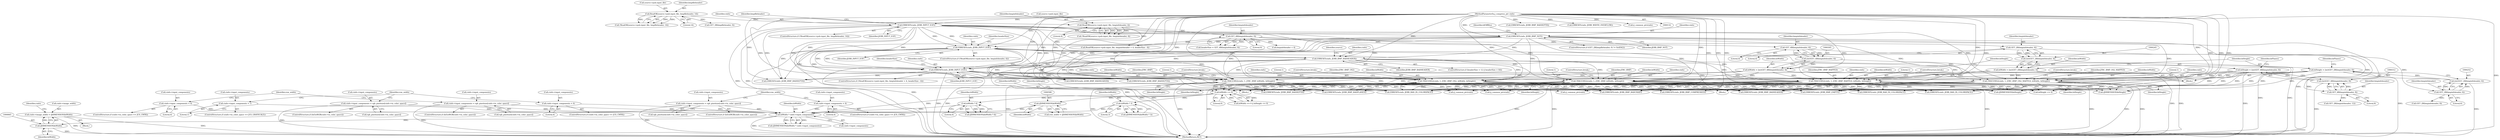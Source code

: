 digraph "0_libjpeg-turbo_43e84cff1bb2bd8293066f6ac4eb0df61ddddbc6@API" {
"1000840" [label="(Call,cinfo->image_width = (JDIMENSION)biWidth)"];
"1000844" [label="(Call,(JDIMENSION)biWidth)"];
"1000820" [label="(Call,biWidth * cinfo->input_components)"];
"1000585" [label="(Call,(JDIMENSION)biWidth)"];
"1000438" [label="(Call,biWidth <= 0)"];
"1000287" [label="(Call,TRACEMS2(cinfo, 1, JTRC_BMP_OS2, biWidth, biHeight))"];
"1000184" [label="(Call,ERREXIT(cinfo, JERR_BMP_NOT))"];
"1000175" [label="(Call,ERREXIT(cinfo, JERR_INPUT_EOF))"];
"1000133" [label="(MethodParameterIn,j_compress_ptr cinfo)"];
"1000235" [label="(Call,ERREXIT(cinfo, JERR_INPUT_EOF))"];
"1000218" [label="(Call,ERREXIT(cinfo, JERR_BMP_BADHEADER))"];
"1000202" [label="(Call,ERREXIT(cinfo, JERR_INPUT_EOF))"];
"1000242" [label="(Call,biWidth = (int)GET_2B(bmpinfoheader, 4))"];
"1000244" [label="(Call,(int)GET_2B(bmpinfoheader, 4))"];
"1000246" [label="(Call,GET_2B(bmpinfoheader, 4))"];
"1000207" [label="(Call,GET_4B(bmpinfoheader, 0))"];
"1000194" [label="(Call,ReadOK(source->pub.input_file, bmpinfoheader, 4))"];
"1000167" [label="(Call,ReadOK(source->pub.input_file, bmpfileheader, 14))"];
"1000249" [label="(Call,biHeight = (int)GET_2B(bmpinfoheader, 6))"];
"1000251" [label="(Call,(int)GET_2B(bmpinfoheader, 6))"];
"1000253" [label="(Call,GET_2B(bmpinfoheader, 6))"];
"1000371" [label="(Call,TRACEMS2(cinfo, 1, JTRC_BMP, biWidth, biHeight))"];
"1000302" [label="(Call,biWidth = (int)GET_4B(bmpinfoheader, 4))"];
"1000304" [label="(Call,(int)GET_4B(bmpinfoheader, 4))"];
"1000306" [label="(Call,GET_4B(bmpinfoheader, 4))"];
"1000309" [label="(Call,biHeight = (int)GET_4B(bmpinfoheader, 8))"];
"1000311" [label="(Call,(int)GET_4B(bmpinfoheader, 8))"];
"1000313" [label="(Call,GET_4B(bmpinfoheader, 8))"];
"1000379" [label="(Call,TRACEMS2(cinfo, 1, JTRC_BMP, biWidth, biHeight))"];
"1000363" [label="(Call,TRACEMS2(cinfo, 1, JTRC_BMP_MAPPED, biWidth, biHeight))"];
"1000279" [label="(Call,TRACEMS2(cinfo, 1, JTRC_BMP_OS2_MAPPED, biWidth, biHeight))"];
"1000685" [label="(Call,biWidth * 4)"];
"1000635" [label="(Call,biWidth * 3)"];
"1000622" [label="(Call,cinfo->input_components = 4)"];
"1000562" [label="(Call,cinfo->input_components = 1)"];
"1000546" [label="(Call,cinfo->input_components = rgb_pixelsize[cinfo->in_color_space])"];
"1000656" [label="(Call,cinfo->input_components = rgb_pixelsize[cinfo->in_color_space])"];
"1000672" [label="(Call,cinfo->input_components = 4)"];
"1000574" [label="(Call,cinfo->input_components = 4)"];
"1000606" [label="(Call,cinfo->input_components = rgb_pixelsize[cinfo->in_color_space])"];
"1000547" [label="(Call,cinfo->input_components)"];
"1000801" [label="(Call,ERREXIT(cinfo, JERR_BMP_BADDEPTH))"];
"1000666" [label="(ControlStructure,if (cinfo->in_color_space == JCS_CMYK))"];
"1000195" [label="(Call,source->pub.input_file)"];
"1000204" [label="(Identifier,JERR_INPUT_EOF)"];
"1000622" [label="(Call,cinfo->input_components = 4)"];
"1000563" [label="(Call,cinfo->input_components)"];
"1000583" [label="(Call,row_width = (JDIMENSION)biWidth)"];
"1000382" [label="(Identifier,JTRC_BMP)"];
"1000633" [label="(Call,(JDIMENSION)(biWidth * 3))"];
"1000438" [label="(Call,biWidth <= 0)"];
"1000364" [label="(Identifier,cinfo)"];
"1000281" [label="(Literal,1)"];
"1000178" [label="(ControlStructure,if (GET_2B(bmpfileheader, 0) != 0x4D42))"];
"1000716" [label="(Call,(j_common_ptr)cinfo)"];
"1000180" [label="(Call,GET_2B(bmpfileheader, 0))"];
"1000251" [label="(Call,(int)GET_2B(bmpinfoheader, 6))"];
"1000248" [label="(Literal,4)"];
"1000585" [label="(Call,(JDIMENSION)biWidth)"];
"1000314" [label="(Identifier,bmpinfoheader)"];
"1000242" [label="(Call,biWidth = (int)GET_2B(bmpinfoheader, 4))"];
"1000678" [label="(Call,ERREXIT(cinfo, JERR_BAD_IN_COLORSPACE))"];
"1000175" [label="(Call,ERREXIT(cinfo, JERR_INPUT_EOF))"];
"1000219" [label="(Identifier,cinfo)"];
"1000580" [label="(Call,ERREXIT(cinfo, JERR_BAD_IN_COLORSPACE))"];
"1000176" [label="(Identifier,cinfo)"];
"1000194" [label="(Call,ReadOK(source->pub.input_file, bmpinfoheader, 4))"];
"1000546" [label="(Call,cinfo->input_components = rgb_pixelsize[cinfo->in_color_space])"];
"1000632" [label="(Identifier,row_width)"];
"1000568" [label="(ControlStructure,if (cinfo->in_color_space == JCS_CMYK))"];
"1000280" [label="(Identifier,cinfo)"];
"1000253" [label="(Call,GET_2B(bmpinfoheader, 6))"];
"1000188" [label="(Identifier,bfOffBits)"];
"1000181" [label="(Identifier,bmpfileheader)"];
"1000311" [label="(Call,(int)GET_4B(bmpinfoheader, 8))"];
"1000722" [label="(Call,(JDIMENSION)biHeight)"];
"1000226" [label="(Identifier,source)"];
"1000384" [label="(Identifier,biHeight)"];
"1000285" [label="(ControlStructure,break;)"];
"1000377" [label="(ControlStructure,break;)"];
"1000818" [label="(Call,(JDIMENSION)(biWidth * cinfo->input_components))"];
"1000587" [label="(Identifier,biWidth)"];
"1000246" [label="(Call,GET_2B(bmpinfoheader, 4))"];
"1000387" [label="(Call,ERREXIT(cinfo, JERR_BMP_BADDEPTH))"];
"1000368" [label="(Identifier,biHeight)"];
"1000243" [label="(Identifier,biWidth)"];
"1000367" [label="(Identifier,biWidth)"];
"1000165" [label="(ControlStructure,if (!ReadOK(source->pub.input_file, bmpfileheader, 14)))"];
"1000240" [label="(Block,)"];
"1000851" [label="(Call,(JDIMENSION)biHeight)"];
"1000309" [label="(Call,biHeight = (int)GET_4B(bmpinfoheader, 8))"];
"1000804" [label="(Call,ERREXIT(cinfo, JERR_WIDTH_OVERFLOW))"];
"1000683" [label="(Call,(JDIMENSION)(biWidth * 4))"];
"1000844" [label="(Call,(JDIMENSION)biWidth)"];
"1000247" [label="(Identifier,bmpinfoheader)"];
"1000279" [label="(Call,TRACEMS2(cinfo, 1, JTRC_BMP_OS2_MAPPED, biWidth, biHeight))"];
"1000207" [label="(Call,GET_4B(bmpinfoheader, 0))"];
"1000289" [label="(Literal,1)"];
"1000193" [label="(Call,!ReadOK(source->pub.input_file, bmpinfoheader, 4))"];
"1000651" [label="(ControlStructure,if (IsExtRGB(cinfo->in_color_space)))"];
"1000687" [label="(Literal,4)"];
"1000616" [label="(ControlStructure,if (cinfo->in_color_space == JCS_CMYK))"];
"1000584" [label="(Identifier,row_width)"];
"1000486" [label="(Call,(j_common_ptr)cinfo)"];
"1000313" [label="(Call,GET_4B(bmpinfoheader, 8))"];
"1000574" [label="(Call,cinfo->input_components = 4)"];
"1000682" [label="(Identifier,row_width)"];
"1000439" [label="(Identifier,biWidth)"];
"1000676" [label="(Literal,4)"];
"1000442" [label="(Identifier,biHeight)"];
"1000636" [label="(Identifier,biWidth)"];
"1000690" [label="(Call,ERREXIT(cinfo, JERR_BMP_BADDEPTH))"];
"1000239" [label="(Identifier,headerSize)"];
"1000372" [label="(Identifier,cinfo)"];
"1000177" [label="(Identifier,JERR_INPUT_EOF)"];
"1000623" [label="(Call,cinfo->input_components)"];
"1000168" [label="(Call,source->pub.input_file)"];
"1000814" [label="(Call,(j_common_ptr)cinfo)"];
"1000673" [label="(Call,cinfo->input_components)"];
"1000375" [label="(Identifier,biWidth)"];
"1000220" [label="(Identifier,JERR_BMP_BADHEADER)"];
"1000304" [label="(Call,(int)GET_4B(bmpinfoheader, 4))"];
"1000133" [label="(MethodParameterIn,j_compress_ptr cinfo)"];
"1000606" [label="(Call,cinfo->input_components = rgb_pixelsize[cinfo->in_color_space])"];
"1000578" [label="(Literal,4)"];
"1000315" [label="(Literal,8)"];
"1000854" [label="(MethodReturn,RET)"];
"1000374" [label="(Identifier,JTRC_BMP)"];
"1000441" [label="(Call,biHeight <= 0)"];
"1000203" [label="(Identifier,cinfo)"];
"1000250" [label="(Identifier,biHeight)"];
"1000432" [label="(Call,ERREXIT(cinfo, JERR_BMP_BADHEADER))"];
"1000295" [label="(Call,ERREXIT(cinfo, JERR_BMP_BADDEPTH))"];
"1000822" [label="(Call,cinfo->input_components)"];
"1000849" [label="(Identifier,cinfo)"];
"1000685" [label="(Call,biWidth * 4)"];
"1000440" [label="(Literal,0)"];
"1000192" [label="(ControlStructure,if (!ReadOK(source->pub.input_file, bmpinfoheader, 4)))"];
"1000511" [label="(Call,ERREXIT(cinfo, JERR_BMP_BADHEADER))"];
"1000383" [label="(Identifier,biWidth)"];
"1000607" [label="(Call,cinfo->input_components)"];
"1000206" [label="(Identifier,headerSize)"];
"1000637" [label="(Literal,3)"];
"1000318" [label="(Call,GET_2B(bmpinfoheader, 12))"];
"1000451" [label="(Call,ERREXIT(cinfo, JERR_BMP_BADPLANES))"];
"1000236" [label="(Identifier,cinfo)"];
"1000478" [label="(Call,ERREXIT(cinfo, JERR_BMP_BADCMAP))"];
"1000820" [label="(Call,biWidth * cinfo->input_components)"];
"1000282" [label="(Identifier,JTRC_BMP_OS2_MAPPED)"];
"1000363" [label="(Call,TRACEMS2(cinfo, 1, JTRC_BMP_MAPPED, biWidth, biHeight))"];
"1000292" [label="(Identifier,biHeight)"];
"1000274" [label="(Block,)"];
"1000218" [label="(Call,ERREXIT(cinfo, JERR_BMP_BADHEADER))"];
"1000358" [label="(Block,)"];
"1000380" [label="(Identifier,cinfo)"];
"1000221" [label="(ControlStructure,if (!ReadOK(source->pub.input_file, bmpinfoheader + 4, headerSize - 4)))"];
"1000672" [label="(Call,cinfo->input_components = 4)"];
"1000365" [label="(Literal,1)"];
"1000686" [label="(Identifier,biWidth)"];
"1000371" [label="(Call,TRACEMS2(cinfo, 1, JTRC_BMP, biWidth, biHeight))"];
"1000235" [label="(Call,ERREXIT(cinfo, JERR_INPUT_EOF))"];
"1000308" [label="(Literal,4)"];
"1000135" [label="(Block,)"];
"1000376" [label="(Identifier,biHeight)"];
"1000209" [label="(Literal,0)"];
"1000200" [label="(Identifier,bmpinfoheader)"];
"1000628" [label="(Call,ERREXIT(cinfo, JERR_BAD_IN_COLORSPACE))"];
"1000307" [label="(Identifier,bmpinfoheader)"];
"1000840" [label="(Call,cinfo->image_width = (JDIMENSION)biWidth)"];
"1000369" [label="(ControlStructure,break;)"];
"1000249" [label="(Call,biHeight = (int)GET_2B(bmpinfoheader, 6))"];
"1000184" [label="(Call,ERREXIT(cinfo, JERR_BMP_NOT))"];
"1000244" [label="(Call,(int)GET_2B(bmpinfoheader, 4))"];
"1000229" [label="(Call,bmpinfoheader + 4)"];
"1000166" [label="(Call,!ReadOK(source->pub.input_file, bmpfileheader, 14))"];
"1000601" [label="(ControlStructure,if (IsExtRGB(cinfo->in_color_space)))"];
"1000186" [label="(Identifier,JERR_BMP_NOT)"];
"1000293" [label="(ControlStructure,break;)"];
"1000258" [label="(Call,GET_2B(bmpinfoheader, 8))"];
"1000562" [label="(Call,cinfo->input_components = 1)"];
"1000626" [label="(Literal,4)"];
"1000306" [label="(Call,GET_4B(bmpinfoheader, 4))"];
"1000379" [label="(Call,TRACEMS2(cinfo, 1, JTRC_BMP, biWidth, biHeight))"];
"1000444" [label="(Call,ERREXIT(cinfo, JERR_BMP_EMPTY))"];
"1000283" [label="(Identifier,biWidth)"];
"1000223" [label="(Call,ReadOK(source->pub.input_file, bmpinfoheader + 4, headerSize - 4))"];
"1000208" [label="(Identifier,bmpinfoheader)"];
"1000381" [label="(Literal,1)"];
"1000185" [label="(Identifier,cinfo)"];
"1000556" [label="(ControlStructure,if (cinfo->in_color_space == JCS_GRAYSCALE))"];
"1000541" [label="(ControlStructure,if (IsExtRGB(cinfo->in_color_space)))"];
"1000656" [label="(Call,cinfo->input_components = rgb_pixelsize[cinfo->in_color_space])"];
"1000846" [label="(Identifier,biWidth)"];
"1000610" [label="(Call,rgb_pixelsize[cinfo->in_color_space])"];
"1000290" [label="(Identifier,JTRC_BMP_OS2)"];
"1000255" [label="(Literal,6)"];
"1000373" [label="(Literal,1)"];
"1000841" [label="(Call,cinfo->image_width)"];
"1000317" [label="(Identifier,biPlanes)"];
"1000201" [label="(Literal,4)"];
"1000291" [label="(Identifier,biWidth)"];
"1000763" [label="(Call,(j_common_ptr)cinfo)"];
"1000310" [label="(Identifier,biHeight)"];
"1000303" [label="(Identifier,biWidth)"];
"1000202" [label="(Call,ERREXIT(cinfo, JERR_INPUT_EOF))"];
"1000566" [label="(Literal,1)"];
"1000657" [label="(Call,cinfo->input_components)"];
"1000550" [label="(Call,rgb_pixelsize[cinfo->in_color_space])"];
"1000395" [label="(Call,ERREXIT(cinfo, JERR_BMP_COMPRESSED))"];
"1000437" [label="(Call,biWidth <= 0 || biHeight <= 0)"];
"1000575" [label="(Call,cinfo->input_components)"];
"1000205" [label="(Call,headerSize = GET_4B(bmpinfoheader, 0))"];
"1000284" [label="(Identifier,biHeight)"];
"1000174" [label="(Literal,14)"];
"1000660" [label="(Call,rgb_pixelsize[cinfo->in_color_space])"];
"1000210" [label="(ControlStructure,if (headerSize < 12 || headerSize > 64))"];
"1000237" [label="(Identifier,JERR_INPUT_EOF)"];
"1000635" [label="(Call,biWidth * 3)"];
"1000302" [label="(Call,biWidth = (int)GET_4B(bmpinfoheader, 4))"];
"1000821" [label="(Identifier,biWidth)"];
"1000366" [label="(Identifier,JTRC_BMP_MAPPED)"];
"1000257" [label="(Identifier,biPlanes)"];
"1000254" [label="(Identifier,bmpinfoheader)"];
"1000385" [label="(ControlStructure,break;)"];
"1000287" [label="(Call,TRACEMS2(cinfo, 1, JTRC_BMP_OS2, biWidth, biHeight))"];
"1000173" [label="(Identifier,bmpfileheader)"];
"1000167" [label="(Call,ReadOK(source->pub.input_file, bmpfileheader, 14))"];
"1000288" [label="(Identifier,cinfo)"];
"1000840" -> "1000135"  [label="AST: "];
"1000840" -> "1000844"  [label="CFG: "];
"1000841" -> "1000840"  [label="AST: "];
"1000844" -> "1000840"  [label="AST: "];
"1000849" -> "1000840"  [label="CFG: "];
"1000840" -> "1000854"  [label="DDG: "];
"1000840" -> "1000854"  [label="DDG: "];
"1000844" -> "1000840"  [label="DDG: "];
"1000844" -> "1000846"  [label="CFG: "];
"1000845" -> "1000844"  [label="AST: "];
"1000846" -> "1000844"  [label="AST: "];
"1000844" -> "1000854"  [label="DDG: "];
"1000820" -> "1000844"  [label="DDG: "];
"1000820" -> "1000818"  [label="AST: "];
"1000820" -> "1000822"  [label="CFG: "];
"1000821" -> "1000820"  [label="AST: "];
"1000822" -> "1000820"  [label="AST: "];
"1000818" -> "1000820"  [label="CFG: "];
"1000820" -> "1000854"  [label="DDG: "];
"1000820" -> "1000818"  [label="DDG: "];
"1000820" -> "1000818"  [label="DDG: "];
"1000585" -> "1000820"  [label="DDG: "];
"1000685" -> "1000820"  [label="DDG: "];
"1000635" -> "1000820"  [label="DDG: "];
"1000438" -> "1000820"  [label="DDG: "];
"1000622" -> "1000820"  [label="DDG: "];
"1000562" -> "1000820"  [label="DDG: "];
"1000546" -> "1000820"  [label="DDG: "];
"1000656" -> "1000820"  [label="DDG: "];
"1000672" -> "1000820"  [label="DDG: "];
"1000574" -> "1000820"  [label="DDG: "];
"1000606" -> "1000820"  [label="DDG: "];
"1000585" -> "1000583"  [label="AST: "];
"1000585" -> "1000587"  [label="CFG: "];
"1000586" -> "1000585"  [label="AST: "];
"1000587" -> "1000585"  [label="AST: "];
"1000583" -> "1000585"  [label="CFG: "];
"1000585" -> "1000583"  [label="DDG: "];
"1000438" -> "1000585"  [label="DDG: "];
"1000438" -> "1000437"  [label="AST: "];
"1000438" -> "1000440"  [label="CFG: "];
"1000439" -> "1000438"  [label="AST: "];
"1000440" -> "1000438"  [label="AST: "];
"1000442" -> "1000438"  [label="CFG: "];
"1000437" -> "1000438"  [label="CFG: "];
"1000438" -> "1000437"  [label="DDG: "];
"1000438" -> "1000437"  [label="DDG: "];
"1000287" -> "1000438"  [label="DDG: "];
"1000371" -> "1000438"  [label="DDG: "];
"1000379" -> "1000438"  [label="DDG: "];
"1000302" -> "1000438"  [label="DDG: "];
"1000363" -> "1000438"  [label="DDG: "];
"1000279" -> "1000438"  [label="DDG: "];
"1000242" -> "1000438"  [label="DDG: "];
"1000438" -> "1000635"  [label="DDG: "];
"1000438" -> "1000685"  [label="DDG: "];
"1000287" -> "1000274"  [label="AST: "];
"1000287" -> "1000292"  [label="CFG: "];
"1000288" -> "1000287"  [label="AST: "];
"1000289" -> "1000287"  [label="AST: "];
"1000290" -> "1000287"  [label="AST: "];
"1000291" -> "1000287"  [label="AST: "];
"1000292" -> "1000287"  [label="AST: "];
"1000293" -> "1000287"  [label="CFG: "];
"1000287" -> "1000854"  [label="DDG: "];
"1000287" -> "1000854"  [label="DDG: "];
"1000184" -> "1000287"  [label="DDG: "];
"1000235" -> "1000287"  [label="DDG: "];
"1000218" -> "1000287"  [label="DDG: "];
"1000202" -> "1000287"  [label="DDG: "];
"1000175" -> "1000287"  [label="DDG: "];
"1000133" -> "1000287"  [label="DDG: "];
"1000242" -> "1000287"  [label="DDG: "];
"1000249" -> "1000287"  [label="DDG: "];
"1000287" -> "1000441"  [label="DDG: "];
"1000287" -> "1000444"  [label="DDG: "];
"1000287" -> "1000451"  [label="DDG: "];
"1000287" -> "1000478"  [label="DDG: "];
"1000287" -> "1000486"  [label="DDG: "];
"1000287" -> "1000511"  [label="DDG: "];
"1000287" -> "1000580"  [label="DDG: "];
"1000287" -> "1000628"  [label="DDG: "];
"1000287" -> "1000678"  [label="DDG: "];
"1000287" -> "1000690"  [label="DDG: "];
"1000287" -> "1000716"  [label="DDG: "];
"1000287" -> "1000722"  [label="DDG: "];
"1000287" -> "1000763"  [label="DDG: "];
"1000287" -> "1000851"  [label="DDG: "];
"1000184" -> "1000178"  [label="AST: "];
"1000184" -> "1000186"  [label="CFG: "];
"1000185" -> "1000184"  [label="AST: "];
"1000186" -> "1000184"  [label="AST: "];
"1000188" -> "1000184"  [label="CFG: "];
"1000184" -> "1000854"  [label="DDG: "];
"1000184" -> "1000854"  [label="DDG: "];
"1000175" -> "1000184"  [label="DDG: "];
"1000133" -> "1000184"  [label="DDG: "];
"1000184" -> "1000202"  [label="DDG: "];
"1000184" -> "1000218"  [label="DDG: "];
"1000184" -> "1000235"  [label="DDG: "];
"1000184" -> "1000279"  [label="DDG: "];
"1000184" -> "1000295"  [label="DDG: "];
"1000184" -> "1000363"  [label="DDG: "];
"1000184" -> "1000371"  [label="DDG: "];
"1000184" -> "1000379"  [label="DDG: "];
"1000184" -> "1000387"  [label="DDG: "];
"1000184" -> "1000432"  [label="DDG: "];
"1000175" -> "1000165"  [label="AST: "];
"1000175" -> "1000177"  [label="CFG: "];
"1000176" -> "1000175"  [label="AST: "];
"1000177" -> "1000175"  [label="AST: "];
"1000181" -> "1000175"  [label="CFG: "];
"1000175" -> "1000854"  [label="DDG: "];
"1000175" -> "1000854"  [label="DDG: "];
"1000133" -> "1000175"  [label="DDG: "];
"1000175" -> "1000202"  [label="DDG: "];
"1000175" -> "1000202"  [label="DDG: "];
"1000175" -> "1000218"  [label="DDG: "];
"1000175" -> "1000235"  [label="DDG: "];
"1000175" -> "1000235"  [label="DDG: "];
"1000175" -> "1000279"  [label="DDG: "];
"1000175" -> "1000295"  [label="DDG: "];
"1000175" -> "1000363"  [label="DDG: "];
"1000175" -> "1000371"  [label="DDG: "];
"1000175" -> "1000379"  [label="DDG: "];
"1000175" -> "1000387"  [label="DDG: "];
"1000175" -> "1000432"  [label="DDG: "];
"1000133" -> "1000132"  [label="AST: "];
"1000133" -> "1000854"  [label="DDG: "];
"1000133" -> "1000202"  [label="DDG: "];
"1000133" -> "1000218"  [label="DDG: "];
"1000133" -> "1000235"  [label="DDG: "];
"1000133" -> "1000279"  [label="DDG: "];
"1000133" -> "1000295"  [label="DDG: "];
"1000133" -> "1000363"  [label="DDG: "];
"1000133" -> "1000371"  [label="DDG: "];
"1000133" -> "1000379"  [label="DDG: "];
"1000133" -> "1000387"  [label="DDG: "];
"1000133" -> "1000395"  [label="DDG: "];
"1000133" -> "1000432"  [label="DDG: "];
"1000133" -> "1000444"  [label="DDG: "];
"1000133" -> "1000451"  [label="DDG: "];
"1000133" -> "1000478"  [label="DDG: "];
"1000133" -> "1000486"  [label="DDG: "];
"1000133" -> "1000511"  [label="DDG: "];
"1000133" -> "1000580"  [label="DDG: "];
"1000133" -> "1000628"  [label="DDG: "];
"1000133" -> "1000678"  [label="DDG: "];
"1000133" -> "1000690"  [label="DDG: "];
"1000133" -> "1000716"  [label="DDG: "];
"1000133" -> "1000763"  [label="DDG: "];
"1000133" -> "1000801"  [label="DDG: "];
"1000133" -> "1000804"  [label="DDG: "];
"1000133" -> "1000814"  [label="DDG: "];
"1000235" -> "1000221"  [label="AST: "];
"1000235" -> "1000237"  [label="CFG: "];
"1000236" -> "1000235"  [label="AST: "];
"1000237" -> "1000235"  [label="AST: "];
"1000239" -> "1000235"  [label="CFG: "];
"1000235" -> "1000854"  [label="DDG: "];
"1000235" -> "1000854"  [label="DDG: "];
"1000218" -> "1000235"  [label="DDG: "];
"1000202" -> "1000235"  [label="DDG: "];
"1000202" -> "1000235"  [label="DDG: "];
"1000235" -> "1000279"  [label="DDG: "];
"1000235" -> "1000295"  [label="DDG: "];
"1000235" -> "1000363"  [label="DDG: "];
"1000235" -> "1000371"  [label="DDG: "];
"1000235" -> "1000379"  [label="DDG: "];
"1000235" -> "1000387"  [label="DDG: "];
"1000235" -> "1000432"  [label="DDG: "];
"1000218" -> "1000210"  [label="AST: "];
"1000218" -> "1000220"  [label="CFG: "];
"1000219" -> "1000218"  [label="AST: "];
"1000220" -> "1000218"  [label="AST: "];
"1000226" -> "1000218"  [label="CFG: "];
"1000218" -> "1000854"  [label="DDG: "];
"1000218" -> "1000854"  [label="DDG: "];
"1000202" -> "1000218"  [label="DDG: "];
"1000218" -> "1000279"  [label="DDG: "];
"1000218" -> "1000295"  [label="DDG: "];
"1000218" -> "1000363"  [label="DDG: "];
"1000218" -> "1000371"  [label="DDG: "];
"1000218" -> "1000379"  [label="DDG: "];
"1000218" -> "1000387"  [label="DDG: "];
"1000218" -> "1000432"  [label="DDG: "];
"1000218" -> "1000432"  [label="DDG: "];
"1000218" -> "1000511"  [label="DDG: "];
"1000202" -> "1000192"  [label="AST: "];
"1000202" -> "1000204"  [label="CFG: "];
"1000203" -> "1000202"  [label="AST: "];
"1000204" -> "1000202"  [label="AST: "];
"1000206" -> "1000202"  [label="CFG: "];
"1000202" -> "1000854"  [label="DDG: "];
"1000202" -> "1000854"  [label="DDG: "];
"1000202" -> "1000279"  [label="DDG: "];
"1000202" -> "1000295"  [label="DDG: "];
"1000202" -> "1000363"  [label="DDG: "];
"1000202" -> "1000371"  [label="DDG: "];
"1000202" -> "1000379"  [label="DDG: "];
"1000202" -> "1000387"  [label="DDG: "];
"1000202" -> "1000432"  [label="DDG: "];
"1000242" -> "1000240"  [label="AST: "];
"1000242" -> "1000244"  [label="CFG: "];
"1000243" -> "1000242"  [label="AST: "];
"1000244" -> "1000242"  [label="AST: "];
"1000250" -> "1000242"  [label="CFG: "];
"1000242" -> "1000854"  [label="DDG: "];
"1000244" -> "1000242"  [label="DDG: "];
"1000242" -> "1000279"  [label="DDG: "];
"1000244" -> "1000246"  [label="CFG: "];
"1000245" -> "1000244"  [label="AST: "];
"1000246" -> "1000244"  [label="AST: "];
"1000244" -> "1000854"  [label="DDG: "];
"1000246" -> "1000244"  [label="DDG: "];
"1000246" -> "1000244"  [label="DDG: "];
"1000246" -> "1000248"  [label="CFG: "];
"1000247" -> "1000246"  [label="AST: "];
"1000248" -> "1000246"  [label="AST: "];
"1000207" -> "1000246"  [label="DDG: "];
"1000246" -> "1000253"  [label="DDG: "];
"1000207" -> "1000205"  [label="AST: "];
"1000207" -> "1000209"  [label="CFG: "];
"1000208" -> "1000207"  [label="AST: "];
"1000209" -> "1000207"  [label="AST: "];
"1000205" -> "1000207"  [label="CFG: "];
"1000207" -> "1000205"  [label="DDG: "];
"1000207" -> "1000205"  [label="DDG: "];
"1000194" -> "1000207"  [label="DDG: "];
"1000207" -> "1000223"  [label="DDG: "];
"1000207" -> "1000229"  [label="DDG: "];
"1000207" -> "1000306"  [label="DDG: "];
"1000194" -> "1000193"  [label="AST: "];
"1000194" -> "1000201"  [label="CFG: "];
"1000195" -> "1000194"  [label="AST: "];
"1000200" -> "1000194"  [label="AST: "];
"1000201" -> "1000194"  [label="AST: "];
"1000193" -> "1000194"  [label="CFG: "];
"1000194" -> "1000193"  [label="DDG: "];
"1000194" -> "1000193"  [label="DDG: "];
"1000194" -> "1000193"  [label="DDG: "];
"1000167" -> "1000194"  [label="DDG: "];
"1000194" -> "1000223"  [label="DDG: "];
"1000167" -> "1000166"  [label="AST: "];
"1000167" -> "1000174"  [label="CFG: "];
"1000168" -> "1000167"  [label="AST: "];
"1000173" -> "1000167"  [label="AST: "];
"1000174" -> "1000167"  [label="AST: "];
"1000166" -> "1000167"  [label="CFG: "];
"1000167" -> "1000166"  [label="DDG: "];
"1000167" -> "1000166"  [label="DDG: "];
"1000167" -> "1000166"  [label="DDG: "];
"1000167" -> "1000180"  [label="DDG: "];
"1000249" -> "1000240"  [label="AST: "];
"1000249" -> "1000251"  [label="CFG: "];
"1000250" -> "1000249"  [label="AST: "];
"1000251" -> "1000249"  [label="AST: "];
"1000257" -> "1000249"  [label="CFG: "];
"1000249" -> "1000854"  [label="DDG: "];
"1000251" -> "1000249"  [label="DDG: "];
"1000249" -> "1000279"  [label="DDG: "];
"1000249" -> "1000441"  [label="DDG: "];
"1000249" -> "1000722"  [label="DDG: "];
"1000249" -> "1000851"  [label="DDG: "];
"1000251" -> "1000253"  [label="CFG: "];
"1000252" -> "1000251"  [label="AST: "];
"1000253" -> "1000251"  [label="AST: "];
"1000251" -> "1000854"  [label="DDG: "];
"1000253" -> "1000251"  [label="DDG: "];
"1000253" -> "1000251"  [label="DDG: "];
"1000253" -> "1000255"  [label="CFG: "];
"1000254" -> "1000253"  [label="AST: "];
"1000255" -> "1000253"  [label="AST: "];
"1000253" -> "1000258"  [label="DDG: "];
"1000371" -> "1000358"  [label="AST: "];
"1000371" -> "1000376"  [label="CFG: "];
"1000372" -> "1000371"  [label="AST: "];
"1000373" -> "1000371"  [label="AST: "];
"1000374" -> "1000371"  [label="AST: "];
"1000375" -> "1000371"  [label="AST: "];
"1000376" -> "1000371"  [label="AST: "];
"1000377" -> "1000371"  [label="CFG: "];
"1000371" -> "1000854"  [label="DDG: "];
"1000371" -> "1000854"  [label="DDG: "];
"1000302" -> "1000371"  [label="DDG: "];
"1000309" -> "1000371"  [label="DDG: "];
"1000371" -> "1000395"  [label="DDG: "];
"1000371" -> "1000441"  [label="DDG: "];
"1000371" -> "1000444"  [label="DDG: "];
"1000371" -> "1000451"  [label="DDG: "];
"1000371" -> "1000478"  [label="DDG: "];
"1000371" -> "1000486"  [label="DDG: "];
"1000371" -> "1000511"  [label="DDG: "];
"1000371" -> "1000580"  [label="DDG: "];
"1000371" -> "1000628"  [label="DDG: "];
"1000371" -> "1000678"  [label="DDG: "];
"1000371" -> "1000690"  [label="DDG: "];
"1000371" -> "1000716"  [label="DDG: "];
"1000371" -> "1000722"  [label="DDG: "];
"1000371" -> "1000763"  [label="DDG: "];
"1000371" -> "1000851"  [label="DDG: "];
"1000302" -> "1000240"  [label="AST: "];
"1000302" -> "1000304"  [label="CFG: "];
"1000303" -> "1000302"  [label="AST: "];
"1000304" -> "1000302"  [label="AST: "];
"1000310" -> "1000302"  [label="CFG: "];
"1000302" -> "1000854"  [label="DDG: "];
"1000304" -> "1000302"  [label="DDG: "];
"1000302" -> "1000363"  [label="DDG: "];
"1000302" -> "1000379"  [label="DDG: "];
"1000304" -> "1000306"  [label="CFG: "];
"1000305" -> "1000304"  [label="AST: "];
"1000306" -> "1000304"  [label="AST: "];
"1000304" -> "1000854"  [label="DDG: "];
"1000306" -> "1000304"  [label="DDG: "];
"1000306" -> "1000304"  [label="DDG: "];
"1000306" -> "1000308"  [label="CFG: "];
"1000307" -> "1000306"  [label="AST: "];
"1000308" -> "1000306"  [label="AST: "];
"1000306" -> "1000313"  [label="DDG: "];
"1000309" -> "1000240"  [label="AST: "];
"1000309" -> "1000311"  [label="CFG: "];
"1000310" -> "1000309"  [label="AST: "];
"1000311" -> "1000309"  [label="AST: "];
"1000317" -> "1000309"  [label="CFG: "];
"1000309" -> "1000854"  [label="DDG: "];
"1000311" -> "1000309"  [label="DDG: "];
"1000309" -> "1000363"  [label="DDG: "];
"1000309" -> "1000379"  [label="DDG: "];
"1000309" -> "1000441"  [label="DDG: "];
"1000309" -> "1000722"  [label="DDG: "];
"1000309" -> "1000851"  [label="DDG: "];
"1000311" -> "1000313"  [label="CFG: "];
"1000312" -> "1000311"  [label="AST: "];
"1000313" -> "1000311"  [label="AST: "];
"1000311" -> "1000854"  [label="DDG: "];
"1000313" -> "1000311"  [label="DDG: "];
"1000313" -> "1000311"  [label="DDG: "];
"1000313" -> "1000315"  [label="CFG: "];
"1000314" -> "1000313"  [label="AST: "];
"1000315" -> "1000313"  [label="AST: "];
"1000313" -> "1000318"  [label="DDG: "];
"1000379" -> "1000358"  [label="AST: "];
"1000379" -> "1000384"  [label="CFG: "];
"1000380" -> "1000379"  [label="AST: "];
"1000381" -> "1000379"  [label="AST: "];
"1000382" -> "1000379"  [label="AST: "];
"1000383" -> "1000379"  [label="AST: "];
"1000384" -> "1000379"  [label="AST: "];
"1000385" -> "1000379"  [label="CFG: "];
"1000379" -> "1000854"  [label="DDG: "];
"1000379" -> "1000854"  [label="DDG: "];
"1000379" -> "1000395"  [label="DDG: "];
"1000379" -> "1000441"  [label="DDG: "];
"1000379" -> "1000444"  [label="DDG: "];
"1000379" -> "1000451"  [label="DDG: "];
"1000379" -> "1000478"  [label="DDG: "];
"1000379" -> "1000486"  [label="DDG: "];
"1000379" -> "1000511"  [label="DDG: "];
"1000379" -> "1000580"  [label="DDG: "];
"1000379" -> "1000628"  [label="DDG: "];
"1000379" -> "1000678"  [label="DDG: "];
"1000379" -> "1000690"  [label="DDG: "];
"1000379" -> "1000716"  [label="DDG: "];
"1000379" -> "1000722"  [label="DDG: "];
"1000379" -> "1000763"  [label="DDG: "];
"1000379" -> "1000851"  [label="DDG: "];
"1000363" -> "1000358"  [label="AST: "];
"1000363" -> "1000368"  [label="CFG: "];
"1000364" -> "1000363"  [label="AST: "];
"1000365" -> "1000363"  [label="AST: "];
"1000366" -> "1000363"  [label="AST: "];
"1000367" -> "1000363"  [label="AST: "];
"1000368" -> "1000363"  [label="AST: "];
"1000369" -> "1000363"  [label="CFG: "];
"1000363" -> "1000854"  [label="DDG: "];
"1000363" -> "1000854"  [label="DDG: "];
"1000363" -> "1000395"  [label="DDG: "];
"1000363" -> "1000441"  [label="DDG: "];
"1000363" -> "1000444"  [label="DDG: "];
"1000363" -> "1000451"  [label="DDG: "];
"1000363" -> "1000478"  [label="DDG: "];
"1000363" -> "1000486"  [label="DDG: "];
"1000363" -> "1000511"  [label="DDG: "];
"1000363" -> "1000580"  [label="DDG: "];
"1000363" -> "1000628"  [label="DDG: "];
"1000363" -> "1000678"  [label="DDG: "];
"1000363" -> "1000690"  [label="DDG: "];
"1000363" -> "1000716"  [label="DDG: "];
"1000363" -> "1000722"  [label="DDG: "];
"1000363" -> "1000763"  [label="DDG: "];
"1000363" -> "1000851"  [label="DDG: "];
"1000279" -> "1000274"  [label="AST: "];
"1000279" -> "1000284"  [label="CFG: "];
"1000280" -> "1000279"  [label="AST: "];
"1000281" -> "1000279"  [label="AST: "];
"1000282" -> "1000279"  [label="AST: "];
"1000283" -> "1000279"  [label="AST: "];
"1000284" -> "1000279"  [label="AST: "];
"1000285" -> "1000279"  [label="CFG: "];
"1000279" -> "1000854"  [label="DDG: "];
"1000279" -> "1000854"  [label="DDG: "];
"1000279" -> "1000441"  [label="DDG: "];
"1000279" -> "1000444"  [label="DDG: "];
"1000279" -> "1000451"  [label="DDG: "];
"1000279" -> "1000478"  [label="DDG: "];
"1000279" -> "1000486"  [label="DDG: "];
"1000279" -> "1000511"  [label="DDG: "];
"1000279" -> "1000580"  [label="DDG: "];
"1000279" -> "1000628"  [label="DDG: "];
"1000279" -> "1000678"  [label="DDG: "];
"1000279" -> "1000690"  [label="DDG: "];
"1000279" -> "1000716"  [label="DDG: "];
"1000279" -> "1000722"  [label="DDG: "];
"1000279" -> "1000763"  [label="DDG: "];
"1000279" -> "1000851"  [label="DDG: "];
"1000685" -> "1000683"  [label="AST: "];
"1000685" -> "1000687"  [label="CFG: "];
"1000686" -> "1000685"  [label="AST: "];
"1000687" -> "1000685"  [label="AST: "];
"1000683" -> "1000685"  [label="CFG: "];
"1000685" -> "1000683"  [label="DDG: "];
"1000685" -> "1000683"  [label="DDG: "];
"1000635" -> "1000633"  [label="AST: "];
"1000635" -> "1000637"  [label="CFG: "];
"1000636" -> "1000635"  [label="AST: "];
"1000637" -> "1000635"  [label="AST: "];
"1000633" -> "1000635"  [label="CFG: "];
"1000635" -> "1000633"  [label="DDG: "];
"1000635" -> "1000633"  [label="DDG: "];
"1000622" -> "1000616"  [label="AST: "];
"1000622" -> "1000626"  [label="CFG: "];
"1000623" -> "1000622"  [label="AST: "];
"1000626" -> "1000622"  [label="AST: "];
"1000632" -> "1000622"  [label="CFG: "];
"1000562" -> "1000556"  [label="AST: "];
"1000562" -> "1000566"  [label="CFG: "];
"1000563" -> "1000562"  [label="AST: "];
"1000566" -> "1000562"  [label="AST: "];
"1000584" -> "1000562"  [label="CFG: "];
"1000546" -> "1000541"  [label="AST: "];
"1000546" -> "1000550"  [label="CFG: "];
"1000547" -> "1000546"  [label="AST: "];
"1000550" -> "1000546"  [label="AST: "];
"1000584" -> "1000546"  [label="CFG: "];
"1000546" -> "1000854"  [label="DDG: "];
"1000656" -> "1000651"  [label="AST: "];
"1000656" -> "1000660"  [label="CFG: "];
"1000657" -> "1000656"  [label="AST: "];
"1000660" -> "1000656"  [label="AST: "];
"1000682" -> "1000656"  [label="CFG: "];
"1000656" -> "1000854"  [label="DDG: "];
"1000672" -> "1000666"  [label="AST: "];
"1000672" -> "1000676"  [label="CFG: "];
"1000673" -> "1000672"  [label="AST: "];
"1000676" -> "1000672"  [label="AST: "];
"1000682" -> "1000672"  [label="CFG: "];
"1000574" -> "1000568"  [label="AST: "];
"1000574" -> "1000578"  [label="CFG: "];
"1000575" -> "1000574"  [label="AST: "];
"1000578" -> "1000574"  [label="AST: "];
"1000584" -> "1000574"  [label="CFG: "];
"1000606" -> "1000601"  [label="AST: "];
"1000606" -> "1000610"  [label="CFG: "];
"1000607" -> "1000606"  [label="AST: "];
"1000610" -> "1000606"  [label="AST: "];
"1000632" -> "1000606"  [label="CFG: "];
"1000606" -> "1000854"  [label="DDG: "];
}
